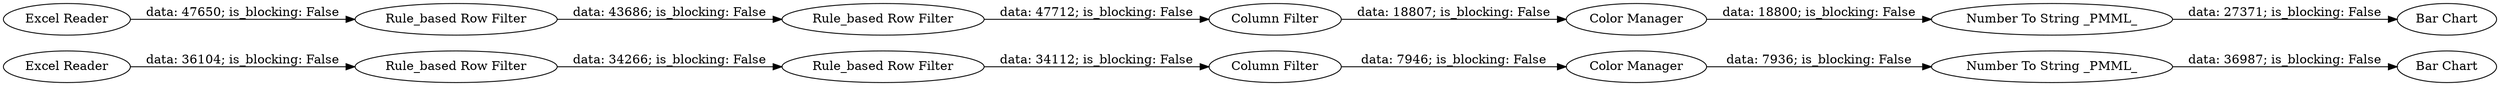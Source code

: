 digraph {
	"3850752002745357060_56" [label="Excel Reader"]
	"3850752002745357060_53" [label="Rule_based Row Filter"]
	"3850752002745357060_36" [label="Rule_based Row Filter"]
	"3850752002745357060_41" [label="Bar Chart"]
	"3850752002745357060_37" [label="Column Filter"]
	"3850752002745357060_21" [label="Excel Reader"]
	"3850752002745357060_44" [label="Rule_based Row Filter"]
	"3850752002745357060_51" [label="Column Filter"]
	"3850752002745357060_57" [label="Bar Chart"]
	"3850752002745357060_40" [label="Color Manager"]
	"3850752002745357060_54" [label="Color Manager"]
	"3850752002745357060_52" [label="Number To String _PMML_"]
	"3850752002745357060_38" [label="Number To String _PMML_"]
	"3850752002745357060_55" [label="Rule_based Row Filter"]
	"3850752002745357060_51" -> "3850752002745357060_54" [label="data: 7946; is_blocking: False"]
	"3850752002745357060_21" -> "3850752002745357060_36" [label="data: 47650; is_blocking: False"]
	"3850752002745357060_38" -> "3850752002745357060_41" [label="data: 27371; is_blocking: False"]
	"3850752002745357060_54" -> "3850752002745357060_52" [label="data: 7936; is_blocking: False"]
	"3850752002745357060_53" -> "3850752002745357060_55" [label="data: 34266; is_blocking: False"]
	"3850752002745357060_44" -> "3850752002745357060_37" [label="data: 47712; is_blocking: False"]
	"3850752002745357060_36" -> "3850752002745357060_44" [label="data: 43686; is_blocking: False"]
	"3850752002745357060_40" -> "3850752002745357060_38" [label="data: 18800; is_blocking: False"]
	"3850752002745357060_52" -> "3850752002745357060_57" [label="data: 36987; is_blocking: False"]
	"3850752002745357060_56" -> "3850752002745357060_53" [label="data: 36104; is_blocking: False"]
	"3850752002745357060_37" -> "3850752002745357060_40" [label="data: 18807; is_blocking: False"]
	"3850752002745357060_55" -> "3850752002745357060_51" [label="data: 34112; is_blocking: False"]
	rankdir=LR
}

